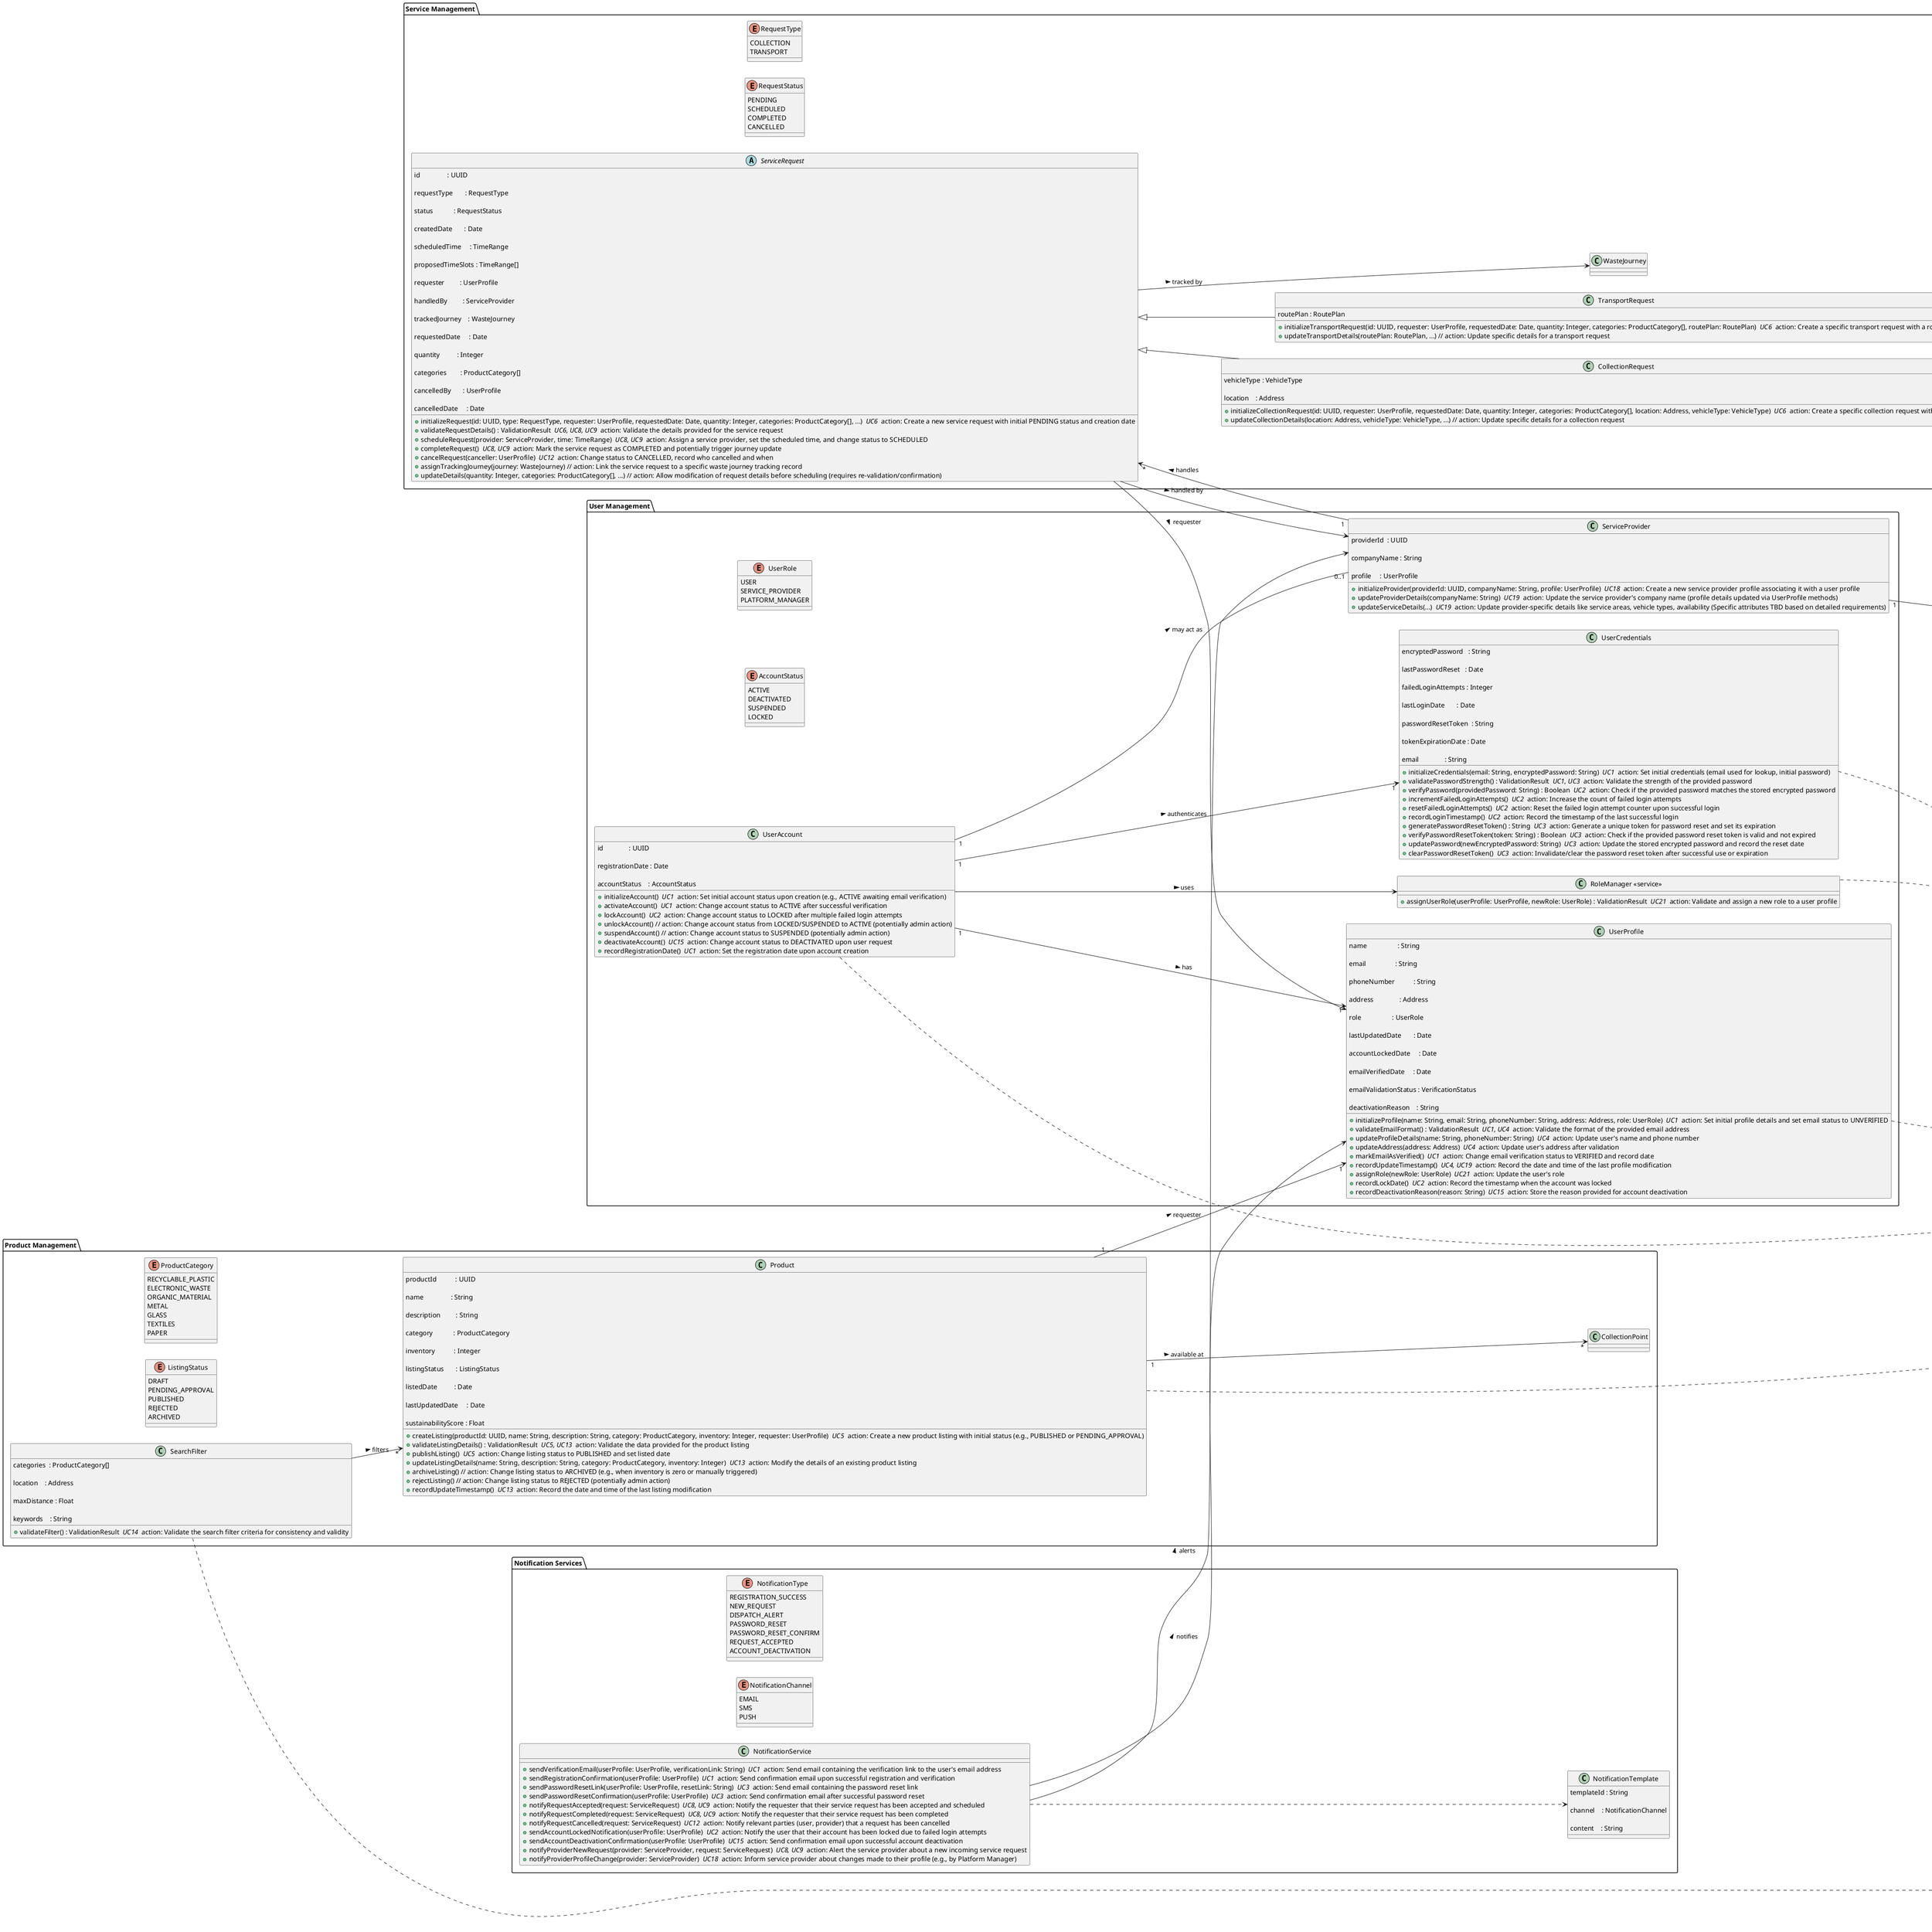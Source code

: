 @startuml
left to right direction
' ──────────────────────────────────────────────
'  CORE VALUE OBJECTS
' ──────────────────────────────────────────────
package "Core Value Objects" {
enum VerificationStatus {
VERIFIED
UNVERIFIED
}
enum VehicleType {
TRUCK
VAN
CARGO_BIKE
BICYCLE
MOTORCYCLE
COMPACTOR
ELECTRIC_VAN
CARGO_VAN
}
enum DayOfWeek {
MON
TUE
WED
THU
FRI
SAT
SUN
}
class ValidationResult {

valid    : Boolean

messages : String[]
}
class Coordinates {

latitude  : Float

longitude : Float
}
class Address {

street           : String

city             : String

zipCode          : String

country          : String

position         : Coordinates

validationStatus : VerificationStatus
+ validate() : ValidationResult // UC4, UC20 // action: Validate address consistency and format
+ markAsVerified() // action: Mark address as verified (potentially after external validation)
+ updateCoordinates(latitude: Float, longitude: Float) // UC20 // action: Update the geographic coordinates of the address
}
class TimeRange {

start : LocalTime

end   : LocalTime
+ validateRange() : ValidationResult // UC8, UC9, UC19, UC20 // action: Ensure start time is before end time
}
class OpeningHours {

dayOfWeek : DayOfWeek

timeRange : TimeRange
+ validate() : ValidationResult // UC19, UC20 // action: Validate the opening hours entry for consistency
}
Address *-- Coordinates
OpeningHours -- TimeRange
}
' ──────────────────────────────────────────────
'  USER MANAGEMENT
' ──────────────────────────────────────────────
package "User Management" {
enum UserRole {
USER
SERVICE_PROVIDER
PLATFORM_MANAGER
}
enum AccountStatus {
ACTIVE
DEACTIVATED
SUSPENDED
LOCKED
}
class UserAccount {

id               : UUID

registrationDate : Date

accountStatus    : AccountStatus
+ initializeAccount() // UC1 // action: Set initial account status upon creation (e.g., ACTIVE awaiting email verification)
+ activateAccount() // UC1 // action: Change account status to ACTIVE after successful verification
+ lockAccount() // UC2 // action: Change account status to LOCKED after multiple failed login attempts
+ unlockAccount() // action: Change account status from LOCKED/SUSPENDED to ACTIVE (potentially admin action)
+ suspendAccount() // action: Change account status to SUSPENDED (potentially admin action)
+ deactivateAccount() // UC15 // action: Change account status to DEACTIVATED upon user request
+ recordRegistrationDate() // UC1 // action: Set the registration date upon account creation
}
class UserProfile {

name                  : String

email                 : String

phoneNumber           : String

address               : Address

role                  : UserRole

lastUpdatedDate       : Date

accountLockedDate     : Date

emailVerifiedDate     : Date

emailValidationStatus : VerificationStatus

deactivationReason    : String
+ initializeProfile(name: String, email: String, phoneNumber: String, address: Address, role: UserRole) // UC1 // action: Set initial profile details and set email status to UNVERIFIED
+ validateEmailFormat() : ValidationResult // UC1, UC4 // action: Validate the format of the provided email address
+ updateProfileDetails(name: String, phoneNumber: String) // UC4 // action: Update user's name and phone number
+ updateAddress(address: Address) // UC4 // action: Update user's address after validation
+ markEmailAsVerified() // UC1 // action: Change email verification status to VERIFIED and record date
+ recordUpdateTimestamp() // UC4, UC19 // action: Record the date and time of the last profile modification
+ assignRole(newRole: UserRole) // UC21 // action: Update the user's role
+ recordLockDate() // UC2 // action: Record the timestamp when the account was locked
+ recordDeactivationReason(reason: String) // UC15 // action: Store the reason provided for account deactivation
}
class UserCredentials {

encryptedPassword   : String

lastPasswordReset   : Date

failedLoginAttempts : Integer

lastLoginDate       : Date

passwordResetToken  : String

tokenExpirationDate : Date

email               : String
+ initializeCredentials(email: String, encryptedPassword: String) // UC1 // action: Set initial credentials (email used for lookup, initial password)
+ validatePasswordStrength() : ValidationResult // UC1, UC3 // action: Validate the strength of the provided password
+ verifyPassword(providedPassword: String) : Boolean // UC2 // action: Check if the provided password matches the stored encrypted password
+ incrementFailedLoginAttempts() // UC2 // action: Increase the count of failed login attempts
+ resetFailedLoginAttempts() // UC2 // action: Reset the failed login attempt counter upon successful login
+ recordLoginTimestamp() // UC2 // action: Record the timestamp of the last successful login
+ generatePasswordResetToken() : String // UC3 // action: Generate a unique token for password reset and set its expiration
+ verifyPasswordResetToken(token: String) : Boolean // UC3 // action: Check if the provided password reset token is valid and not expired
+ updatePassword(newEncryptedPassword: String) // UC3 // action: Update the stored encrypted password and record the reset date
+ clearPasswordResetToken() // UC3 // action: Invalidate/clear the password reset token after successful use or expiration
}
class ServiceProvider {

providerId  : UUID

companyName : String

profile     : UserProfile
+ initializeProvider(providerId: UUID, companyName: String, profile: UserProfile) // UC18 // action: Create a new service provider profile associating it with a user profile
+ updateProviderDetails(companyName: String) // UC19 // action: Update the service provider's company name (profile details updated via UserProfile methods)
+ updateServiceDetails(...) // UC19 // action: Update provider-specific details like service areas, vehicle types, availability (Specific attributes TBD based on detailed requirements)
}
class "RoleManager <<service>>" as RoleManager {
+ assignUserRole(userProfile: UserProfile, newRole: UserRole) : ValidationResult // UC21 // action: Validate and assign a new role to a user profile
}
UserAccount ..> ValidationResult
UserProfile ..> ValidationResult
UserCredentials ..> ValidationResult
RoleManager ..> ValidationResult
UserAccount "1" --> "1" UserProfile : has >
UserAccount "1" --> "1" UserCredentials : authenticates >
UserAccount --> RoleManager : uses >
UserAccount "1" -- "0..1" ServiceProvider : may act as >
}
' ──────────────────────────────────────────────
'  SERVICE MANAGEMENT
' ──────────────────────────────────────────────
package "Service Management" {
enum RequestType {
COLLECTION
TRANSPORT
}
enum RequestStatus {
PENDING
SCHEDULED
COMPLETED
CANCELLED
}
abstract class ServiceRequest {

id                : UUID

requestType       : RequestType

status            : RequestStatus

createdDate       : Date

scheduledTime     : TimeRange

proposedTimeSlots : TimeRange[]

requester         : UserProfile

handledBy         : ServiceProvider

trackedJourney    : WasteJourney

requestedDate     : Date

quantity          : Integer

categories        : ProductCategory[]

cancelledBy       : UserProfile

cancelledDate     : Date
+ initializeRequest(id: UUID, type: RequestType, requester: UserProfile, requestedDate: Date, quantity: Integer, categories: ProductCategory[], ...) // UC6 // action: Create a new service request with initial PENDING status and creation date
+ validateRequestDetails() : ValidationResult // UC6, UC8, UC9 // action: Validate the details provided for the service request
+ scheduleRequest(provider: ServiceProvider, time: TimeRange) // UC8, UC9 // action: Assign a service provider, set the scheduled time, and change status to SCHEDULED
+ completeRequest() // UC8, UC9 // action: Mark the service request as COMPLETED and potentially trigger journey update
+ cancelRequest(canceller: UserProfile) // UC12 // action: Change status to CANCELLED, record who cancelled and when
+ assignTrackingJourney(journey: WasteJourney) // action: Link the service request to a specific waste journey tracking record
+ updateDetails(quantity: Integer, categories: ProductCategory[], ...) // action: Allow modification of request details before scheduling (requires re-validation/confirmation)
}
class CollectionRequest extends ServiceRequest {

vehicleType : VehicleType

location    : Address
+ initializeCollectionRequest(id: UUID, requester: UserProfile, requestedDate: Date, quantity: Integer, categories: ProductCategory[], location: Address, vehicleType: VehicleType) // UC6 // action: Create a specific collection request with location and vehicle type
+ updateCollectionDetails(location: Address, vehicleType: VehicleType, ...) // action: Update specific details for a collection request
}
class TransportRequest extends ServiceRequest {

routePlan : RoutePlan
+ initializeTransportRequest(id: UUID, requester: UserProfile, requestedDate: Date, quantity: Integer, categories: ProductCategory[], routePlan: RoutePlan) // UC6 // action: Create a specific transport request with a route plan
+ updateTransportDetails(routePlan: RoutePlan, ...) // action: Update specific details for a transport request
}

class RoutePlan {

waypoints : Coordinates[]
+ initializeRoute(waypoints: Coordinates[]) // UC9 // action: Define the waypoints for a transport route
+ validateRoute() : ValidationResult // UC9 // action: Check the validity of the planned route (e.g., reachability, sequence)
+ updateWaypoints(waypoints: Coordinates[]) // UC9 // action: Modify the waypoints of an existing route plan
}
ServiceProvider "1" --> "*" ServiceRequest : handles >

TransportRequest -- RoutePlan
ServiceRequest --> WasteJourney : tracked by >
ServiceRequest --> UserProfile : requester >
ServiceRequest --> ServiceProvider : handled by >
}
' ──────────────────────────────────────────────
'  WASTE TRACKING
' ──────────────────────────────────────────────
package "Waste Tracking" {
enum TrackingStatus {
IN_PROGRESS
COMPLETED
CANCELLED
}
enum Stage {
COLLECTED
IN_TRANSIT
PROCESSED
RECYCLED
}
class WasteJourney {

journeyId       : UUID

trackingCode    : String

stages          : Stage[]

status          : TrackingStatus

currentLocation : Address
+ startJourney(journeyId: UUID, trackingCode: String, initialLocation: Address) // action: Initialize a new waste journey record with status IN_PROGRESS
+ addStage(stage: Stage, location: Address) // UC8, UC9, UC10 // action: Add a new stage to the journey and update current location
+ updateLocation(location: Address) // UC10 // action: Update the current location of the waste during transit
+ completeJourney() // UC8, UC9, UC10 // action: Mark the journey as COMPLETED when the final stage is reached
+ cancelJourney() // UC12 // action: Mark the journey as CANCELLED if the associated service request is cancelled
+ validateTrackingCode(code: String) : Boolean // UC10 // action: Verify if the provided tracking code exists
}
WasteJourney ..> ValidationResult
}
' ──────────────────────────────────────────────
'  PRODUCT MANAGEMENT
' ──────────────────────────────────────────────
package "Product Management" {
enum ProductCategory {
RECYCLABLE_PLASTIC
ELECTRONIC_WASTE
ORGANIC_MATERIAL
METAL
GLASS
TEXTILES
PAPER
}
enum ListingStatus {
DRAFT
PENDING_APPROVAL
PUBLISHED
REJECTED
ARCHIVED
}
class Product {

productId           : UUID

name                : String

description         : String

category            : ProductCategory

inventory           : Integer

listingStatus       : ListingStatus

listedDate          : Date

lastUpdatedDate     : Date

sustainabilityScore : Float
+ createListing(productId: UUID, name: String, description: String, category: ProductCategory, inventory: Integer, requester: UserProfile) // UC5 // action: Create a new product listing with initial status (e.g., PUBLISHED or PENDING_APPROVAL)
+ validateListingDetails() : ValidationResult // UC5, UC13 // action: Validate the data provided for the product listing
+ publishListing() // UC5 // action: Change listing status to PUBLISHED and set listed date
+ updateListingDetails(name: String, description: String, category: ProductCategory, inventory: Integer) // UC13 // action: Modify the details of an existing product listing
+ archiveListing() // action: Change listing status to ARCHIVED (e.g., when inventory is zero or manually triggered)
+ rejectListing() // action: Change listing status to REJECTED (potentially admin action)
+ recordUpdateTimestamp() // UC13 // action: Record the date and time of the last listing modification
}
class SearchFilter {

categories  : ProductCategory[]

location    : Address

maxDistance : Float

keywords    : String
+ validateFilter() : ValidationResult // UC14 // action: Validate the search filter criteria for consistency and validity
}
Product ..> ValidationResult
SearchFilter ..> ValidationResult
Product "1" --> "*" CollectionPoint : available at >
Product "1" --> "1" UserProfile      : requester >
SearchFilter --> "*" Product            : filters >
}
' ──────────────────────────────────────────────
'  LOCATION MANAGEMENT
' ──────────────────────────────────────────────
package "Location Management" {
enum PointType {
COLLECTION_CENTER
RECYCLING_PLANT
REUSE_STORE
}
class CollectionPoint {

pointId        : UUID

name           : String

type           : PointType

position       : Coordinates

operatingHours : OpeningHours[]
+ createPoint(pointId: UUID, name: String, type: PointType, address: Address, operatingHours: OpeningHours[]) // UC20 // action: Add a new collection/recycling point location
+ updateDetails(name: String, type: PointType, address: Address) // UC20 // action: Update the core details of the collection point
+ updateOperatingHours(operatingHours: OpeningHours[]) // UC20 // action: Modify the operating hours for the collection point
+ validateDetails() : ValidationResult // UC20 // action: Validate the data provided for the collection point (e.g., address, hours)
+ deactivatePoint() // UC20 // action: Mark the collection point as inactive or deactivated
}
CollectionPoint ..> ValidationResult
CollectionPoint *-- Coordinates
CollectionPoint *-- OpeningHours
CollectionPoint -- Address : located at >
ServiceProvider "1" --> "*" CollectionPoint : operates at >
}
' ──────────────────────────────────────────────
'  NOTIFICATION SERVICES
' ──────────────────────────────────────────────
package "Notification Services" {
enum NotificationType {
REGISTRATION_SUCCESS
NEW_REQUEST
DISPATCH_ALERT
PASSWORD_RESET
PASSWORD_RESET_CONFIRM
REQUEST_ACCEPTED
ACCOUNT_DEACTIVATION
}
enum NotificationChannel{
EMAIL
SMS
PUSH
}
class NotificationTemplate {

templateId : String

channel    : NotificationChannel

content    : String
}
class NotificationService {
+ sendVerificationEmail(userProfile: UserProfile, verificationLink: String) // UC1 // action: Send email containing the verification link to the user's email address
+ sendRegistrationConfirmation(userProfile: UserProfile) // UC1 // action: Send confirmation email upon successful registration and verification
+ sendPasswordResetLink(userProfile: UserProfile, resetLink: String) // UC3 // action: Send email containing the password reset link
+ sendPasswordResetConfirmation(userProfile: UserProfile) // UC3 // action: Send confirmation email after successful password reset
+ notifyRequestAccepted(request: ServiceRequest) // UC8, UC9 // action: Notify the requester that their service request has been accepted and scheduled
+ notifyRequestCompleted(request: ServiceRequest) // UC8, UC9 // action: Notify the requester that their service request has been completed
+ notifyRequestCancelled(request: ServiceRequest) // UC12 // action: Notify relevant parties (user, provider) that a request has been cancelled
+ sendAccountLockedNotification(userProfile: UserProfile) // UC2 // action: Notify the user that their account has been locked due to failed login attempts
+ sendAccountDeactivationConfirmation(userProfile: UserProfile) // UC15 // action: Send confirmation email upon successful account deactivation
+ notifyProviderNewRequest(provider: ServiceProvider, request: ServiceRequest) // UC8, UC9 // action: Alert the service provider about a new incoming service request
+ notifyProviderProfileChange(provider: ServiceProvider) // UC18 // action: Inform service provider about changes made to their profile (e.g., by Platform Manager)
}
NotificationService ..> NotificationTemplate
NotificationService --> UserProfile     : notifies >
NotificationService --> ServiceProvider : alerts >
}
@enduml